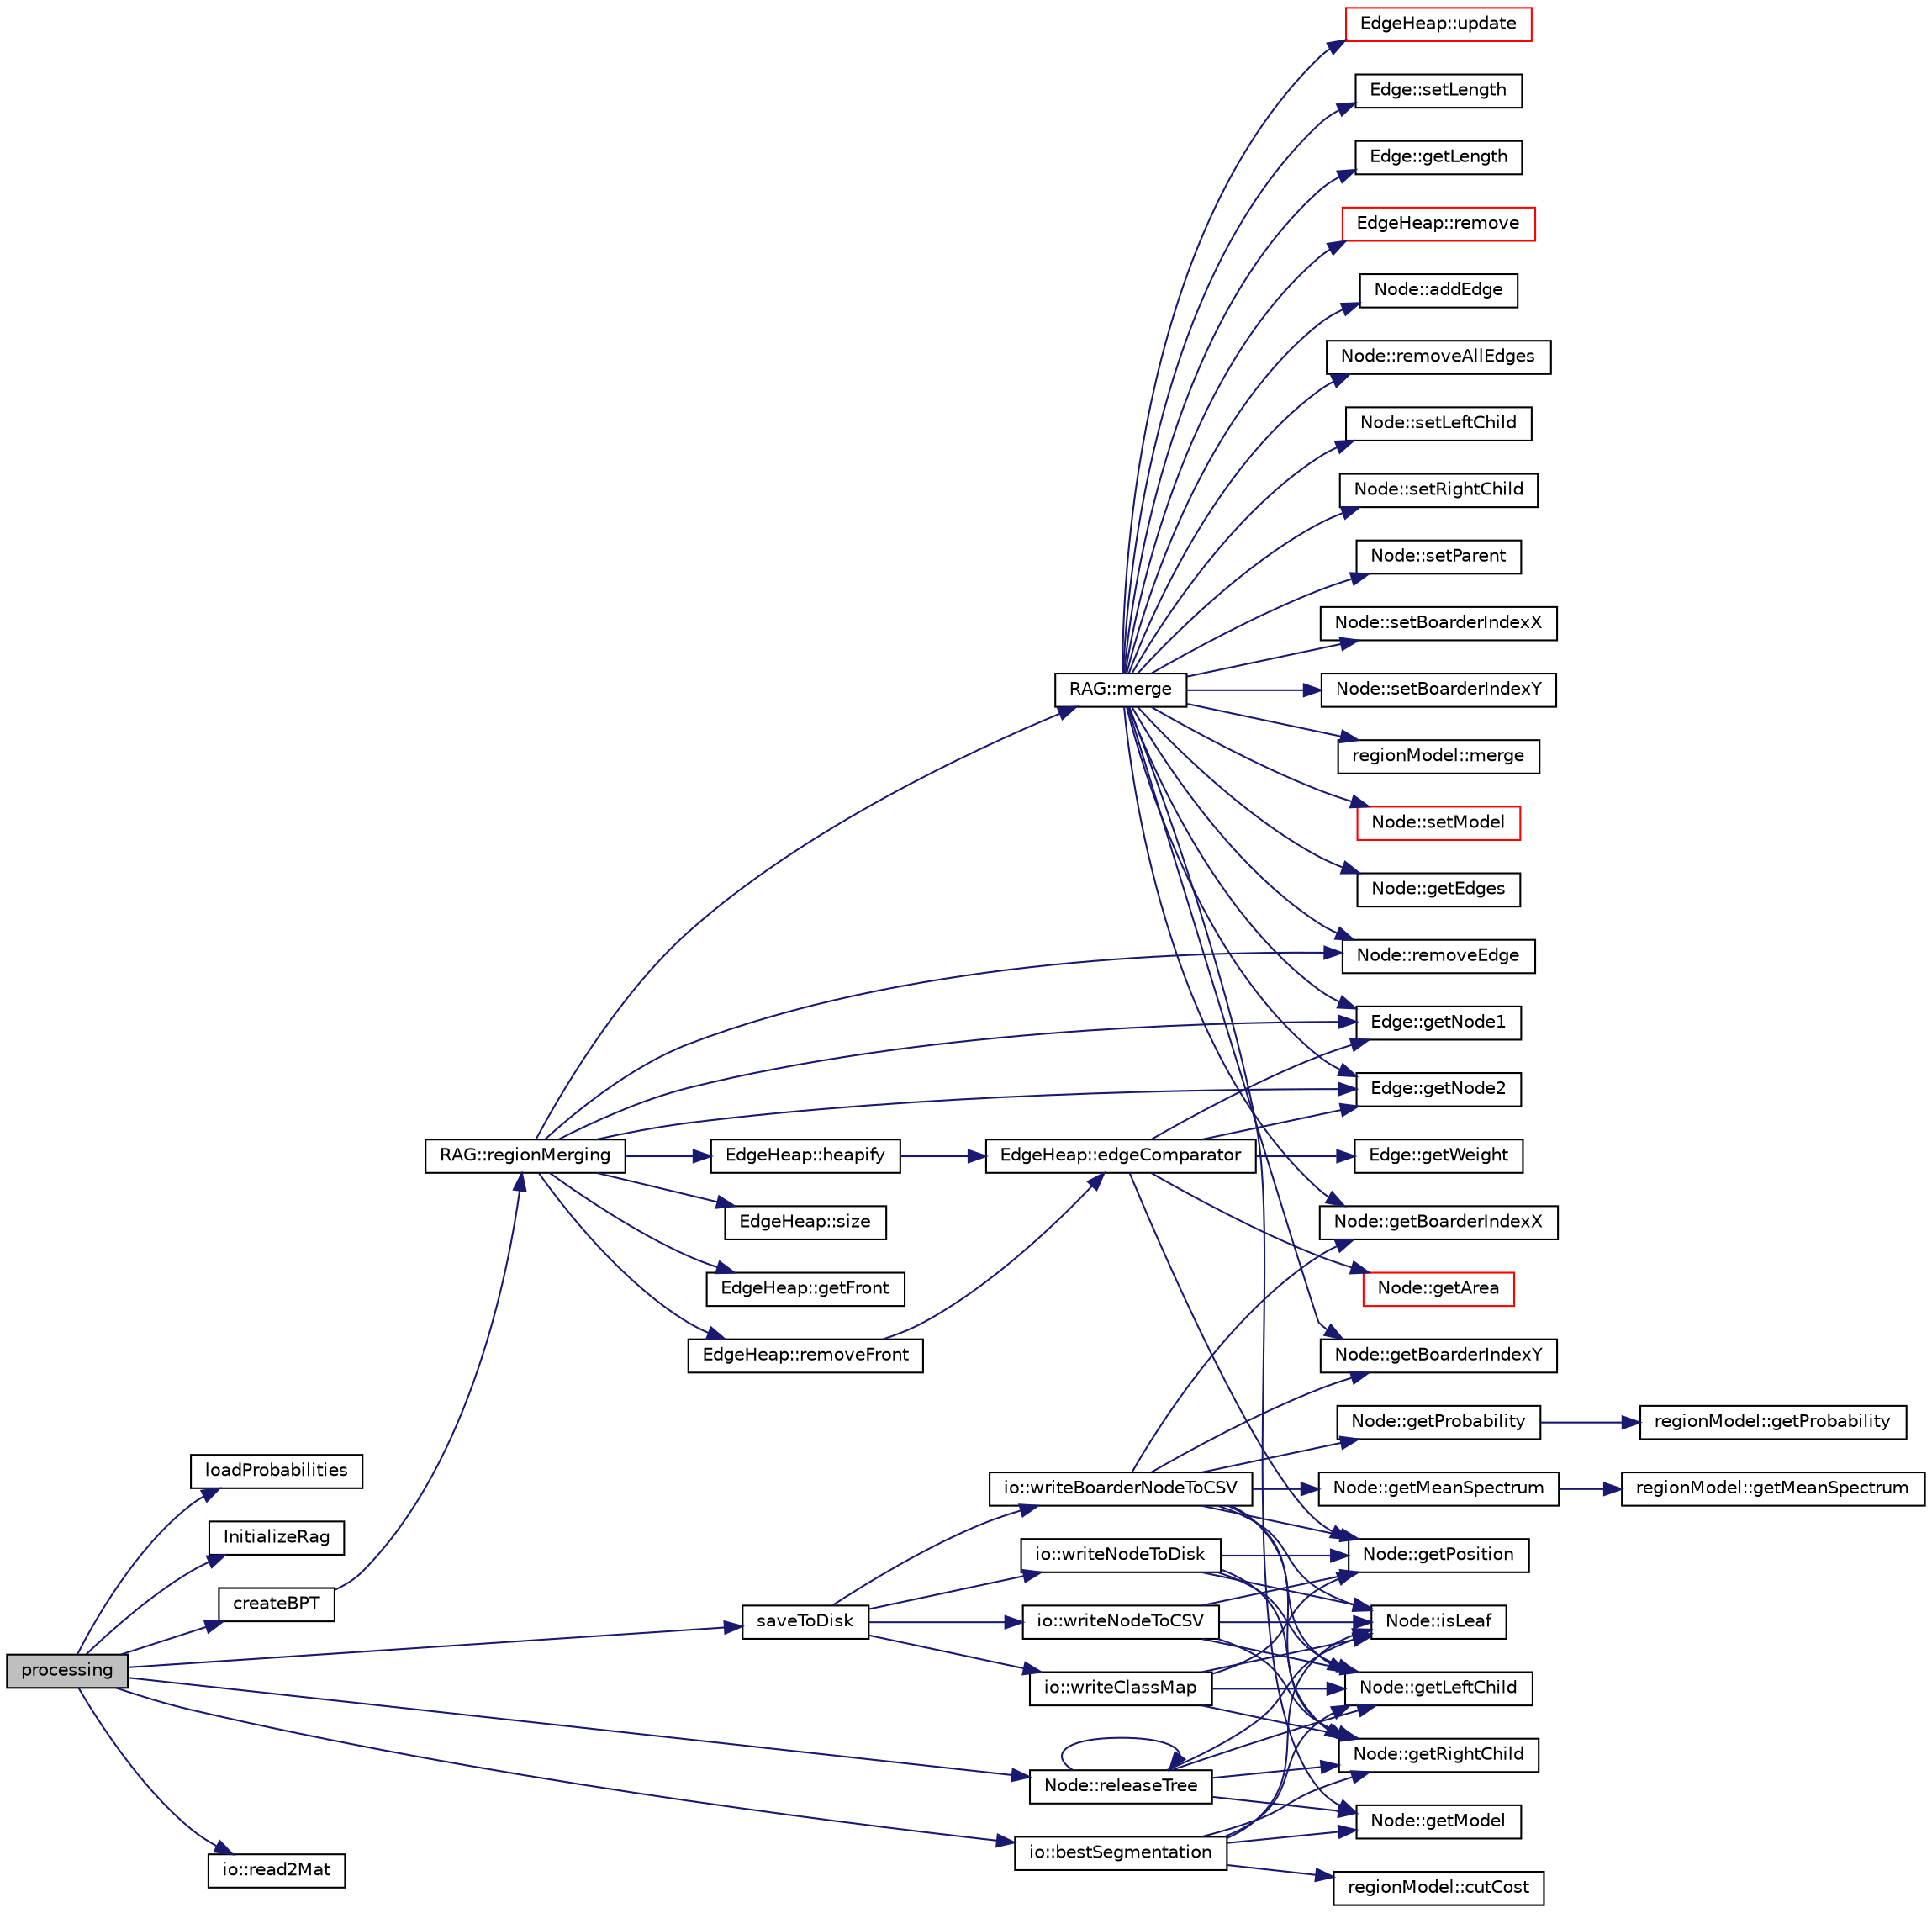 digraph "processing"
{
  edge [fontname="Helvetica",fontsize="10",labelfontname="Helvetica",labelfontsize="10"];
  node [fontname="Helvetica",fontsize="10",shape=record];
  rankdir="LR";
  Node1 [label="processing",height=0.2,width=0.4,color="black", fillcolor="grey75", style="filled", fontcolor="black"];
  Node1 -> Node2 [color="midnightblue",fontsize="10",style="solid",fontname="Helvetica"];
  Node2 [label="loadProbabilities",height=0.2,width=0.4,color="black", fillcolor="white", style="filled",URL="$classimageblock.html#a2790a2d80bb90f6486573acd9e30ee8d"];
  Node1 -> Node3 [color="midnightblue",fontsize="10",style="solid",fontname="Helvetica"];
  Node3 [label="InitializeRag",height=0.2,width=0.4,color="black", fillcolor="white", style="filled",URL="$classimageblock.html#a4dc5072a6ddbe12d09a79535fea86a51"];
  Node1 -> Node4 [color="midnightblue",fontsize="10",style="solid",fontname="Helvetica"];
  Node4 [label="createBPT",height=0.2,width=0.4,color="black", fillcolor="white", style="filled",URL="$classimageblock.html#ab2aa3a58b4e0910082cf07969354644f"];
  Node4 -> Node5 [color="midnightblue",fontsize="10",style="solid",fontname="Helvetica"];
  Node5 [label="RAG::regionMerging",height=0.2,width=0.4,color="black", fillcolor="white", style="filled",URL="$class_r_a_g.html#aa35ff4aa2e8c951da85844341b430d94"];
  Node5 -> Node6 [color="midnightblue",fontsize="10",style="solid",fontname="Helvetica"];
  Node6 [label="EdgeHeap::heapify",height=0.2,width=0.4,color="black", fillcolor="white", style="filled",URL="$class_edge_heap.html#a9162c75ff16e9a609e708dc61ff0395e"];
  Node6 -> Node7 [color="midnightblue",fontsize="10",style="solid",fontname="Helvetica"];
  Node7 [label="EdgeHeap::edgeComparator",height=0.2,width=0.4,color="black", fillcolor="white", style="filled",URL="$class_edge_heap.html#aee27c4b5c5eea1eddad5c9a786c93e17"];
  Node7 -> Node8 [color="midnightblue",fontsize="10",style="solid",fontname="Helvetica"];
  Node8 [label="Edge::getWeight",height=0.2,width=0.4,color="black", fillcolor="white", style="filled",URL="$class_edge.html#ad7bf538ca1cf1d4d108235c5304c458b"];
  Node7 -> Node9 [color="midnightblue",fontsize="10",style="solid",fontname="Helvetica"];
  Node9 [label="Edge::getNode1",height=0.2,width=0.4,color="black", fillcolor="white", style="filled",URL="$class_edge.html#a71b36dea35f97b8f920ee038d068aa1c"];
  Node7 -> Node10 [color="midnightblue",fontsize="10",style="solid",fontname="Helvetica"];
  Node10 [label="Node::getArea",height=0.2,width=0.4,color="red", fillcolor="white", style="filled",URL="$class_node.html#af7f0b67db0505d7e27218d55441a9f7f"];
  Node7 -> Node11 [color="midnightblue",fontsize="10",style="solid",fontname="Helvetica"];
  Node11 [label="Edge::getNode2",height=0.2,width=0.4,color="black", fillcolor="white", style="filled",URL="$class_edge.html#a19de368e9a77bd47d5882a90e51d145d"];
  Node7 -> Node12 [color="midnightblue",fontsize="10",style="solid",fontname="Helvetica"];
  Node12 [label="Node::getPosition",height=0.2,width=0.4,color="black", fillcolor="white", style="filled",URL="$class_node.html#aca18f927d6e3e68be84538066f2ed2e7"];
  Node5 -> Node13 [color="midnightblue",fontsize="10",style="solid",fontname="Helvetica"];
  Node13 [label="EdgeHeap::size",height=0.2,width=0.4,color="black", fillcolor="white", style="filled",URL="$class_edge_heap.html#a22727e9c338fb1aaa6722031445373c3"];
  Node5 -> Node14 [color="midnightblue",fontsize="10",style="solid",fontname="Helvetica"];
  Node14 [label="EdgeHeap::getFront",height=0.2,width=0.4,color="black", fillcolor="white", style="filled",URL="$class_edge_heap.html#aa469a947b30ac1677c6ee71af100f2a8"];
  Node5 -> Node15 [color="midnightblue",fontsize="10",style="solid",fontname="Helvetica"];
  Node15 [label="EdgeHeap::removeFront",height=0.2,width=0.4,color="black", fillcolor="white", style="filled",URL="$class_edge_heap.html#a2e669592316f3b96125656dd603d80fc"];
  Node15 -> Node7 [color="midnightblue",fontsize="10",style="solid",fontname="Helvetica"];
  Node5 -> Node9 [color="midnightblue",fontsize="10",style="solid",fontname="Helvetica"];
  Node5 -> Node11 [color="midnightblue",fontsize="10",style="solid",fontname="Helvetica"];
  Node5 -> Node16 [color="midnightblue",fontsize="10",style="solid",fontname="Helvetica"];
  Node16 [label="Node::removeEdge",height=0.2,width=0.4,color="black", fillcolor="white", style="filled",URL="$class_node.html#a8f6ea43b31c7a34accbc1bba0a8b61e7"];
  Node5 -> Node17 [color="midnightblue",fontsize="10",style="solid",fontname="Helvetica"];
  Node17 [label="RAG::merge",height=0.2,width=0.4,color="black", fillcolor="white", style="filled",URL="$class_r_a_g.html#a1e07bd7d6066bba42af5bd3cd514af54"];
  Node17 -> Node18 [color="midnightblue",fontsize="10",style="solid",fontname="Helvetica"];
  Node18 [label="Node::setLeftChild",height=0.2,width=0.4,color="black", fillcolor="white", style="filled",URL="$class_node.html#a00a545f985471848865b7c0e5b539691"];
  Node17 -> Node19 [color="midnightblue",fontsize="10",style="solid",fontname="Helvetica"];
  Node19 [label="Node::setRightChild",height=0.2,width=0.4,color="black", fillcolor="white", style="filled",URL="$class_node.html#a824fb533782e14577b9aed48c77759eb"];
  Node17 -> Node20 [color="midnightblue",fontsize="10",style="solid",fontname="Helvetica"];
  Node20 [label="Node::setParent",height=0.2,width=0.4,color="black", fillcolor="white", style="filled",URL="$class_node.html#adbea92476d7633b5cec4f0881f1915b4"];
  Node17 -> Node21 [color="midnightblue",fontsize="10",style="solid",fontname="Helvetica"];
  Node21 [label="Node::getBoarderIndexX",height=0.2,width=0.4,color="black", fillcolor="white", style="filled",URL="$class_node.html#ab8d9fa915cf2d13769b17e3464c15dd7"];
  Node17 -> Node22 [color="midnightblue",fontsize="10",style="solid",fontname="Helvetica"];
  Node22 [label="Node::setBoarderIndexX",height=0.2,width=0.4,color="black", fillcolor="white", style="filled",URL="$class_node.html#a45e88c2e78f1b4b8ee1f276c318e8fae"];
  Node17 -> Node23 [color="midnightblue",fontsize="10",style="solid",fontname="Helvetica"];
  Node23 [label="Node::getBoarderIndexY",height=0.2,width=0.4,color="black", fillcolor="white", style="filled",URL="$class_node.html#a2919276627db854e6e7be3fb0f1fe815"];
  Node17 -> Node24 [color="midnightblue",fontsize="10",style="solid",fontname="Helvetica"];
  Node24 [label="Node::setBoarderIndexY",height=0.2,width=0.4,color="black", fillcolor="white", style="filled",URL="$class_node.html#a892f133910a3c2edb5fe2dd5aaad6068"];
  Node17 -> Node25 [color="midnightblue",fontsize="10",style="solid",fontname="Helvetica"];
  Node25 [label="Node::getModel",height=0.2,width=0.4,color="black", fillcolor="white", style="filled",URL="$class_node.html#a412d0d4c9e031df3f73aac5ad0f1fa08"];
  Node17 -> Node26 [color="midnightblue",fontsize="10",style="solid",fontname="Helvetica"];
  Node26 [label="regionModel::merge",height=0.2,width=0.4,color="black", fillcolor="white", style="filled",URL="$classregion_model.html#a250d1ade51383c0fe631d933b5a7d75e"];
  Node17 -> Node27 [color="midnightblue",fontsize="10",style="solid",fontname="Helvetica"];
  Node27 [label="Node::setModel",height=0.2,width=0.4,color="red", fillcolor="white", style="filled",URL="$class_node.html#a9e47fa25cf909c13bff15c324d0d92e9"];
  Node17 -> Node28 [color="midnightblue",fontsize="10",style="solid",fontname="Helvetica"];
  Node28 [label="Node::getEdges",height=0.2,width=0.4,color="black", fillcolor="white", style="filled",URL="$class_node.html#a764a4d9fceaab9a046d40ff9b88277f6"];
  Node17 -> Node29 [color="midnightblue",fontsize="10",style="solid",fontname="Helvetica"];
  Node29 [label="EdgeHeap::update",height=0.2,width=0.4,color="red", fillcolor="white", style="filled",URL="$class_edge_heap.html#ad66bfbeff7358de46c610032abdce3e4"];
  Node17 -> Node30 [color="midnightblue",fontsize="10",style="solid",fontname="Helvetica"];
  Node30 [label="Edge::setLength",height=0.2,width=0.4,color="black", fillcolor="white", style="filled",URL="$class_edge.html#aa5cc06c446043131c4ad2ccafee622a4"];
  Node17 -> Node31 [color="midnightblue",fontsize="10",style="solid",fontname="Helvetica"];
  Node31 [label="Edge::getLength",height=0.2,width=0.4,color="black", fillcolor="white", style="filled",URL="$class_edge.html#a2b56bd5085229d76aecb269198f77b2d"];
  Node17 -> Node9 [color="midnightblue",fontsize="10",style="solid",fontname="Helvetica"];
  Node17 -> Node16 [color="midnightblue",fontsize="10",style="solid",fontname="Helvetica"];
  Node17 -> Node11 [color="midnightblue",fontsize="10",style="solid",fontname="Helvetica"];
  Node17 -> Node32 [color="midnightblue",fontsize="10",style="solid",fontname="Helvetica"];
  Node32 [label="EdgeHeap::remove",height=0.2,width=0.4,color="red", fillcolor="white", style="filled",URL="$class_edge_heap.html#aa90fb708f699ac6165d6f512348461d8"];
  Node17 -> Node33 [color="midnightblue",fontsize="10",style="solid",fontname="Helvetica"];
  Node33 [label="Node::addEdge",height=0.2,width=0.4,color="black", fillcolor="white", style="filled",URL="$class_node.html#a6f22cf3bdc3859d6cba8f15bbc2cb8ea"];
  Node17 -> Node34 [color="midnightblue",fontsize="10",style="solid",fontname="Helvetica"];
  Node34 [label="Node::removeAllEdges",height=0.2,width=0.4,color="black", fillcolor="white", style="filled",URL="$class_node.html#ae1eba591a07e3b678e14767c8b8306c2"];
  Node1 -> Node35 [color="midnightblue",fontsize="10",style="solid",fontname="Helvetica"];
  Node35 [label="io::bestSegmentation",height=0.2,width=0.4,color="black", fillcolor="white", style="filled",URL="$classio.html#aa6b5f19db24f0fbc9ad1630617c0f54b"];
  Node35 -> Node36 [color="midnightblue",fontsize="10",style="solid",fontname="Helvetica"];
  Node36 [label="Node::isLeaf",height=0.2,width=0.4,color="black", fillcolor="white", style="filled",URL="$class_node.html#a9b57b1e6093ef03a48de206e1fe0d5fe"];
  Node35 -> Node37 [color="midnightblue",fontsize="10",style="solid",fontname="Helvetica"];
  Node37 [label="Node::getLeftChild",height=0.2,width=0.4,color="black", fillcolor="white", style="filled",URL="$class_node.html#a8a4d7053614ca51e96eeee9c4b86000f"];
  Node35 -> Node38 [color="midnightblue",fontsize="10",style="solid",fontname="Helvetica"];
  Node38 [label="Node::getRightChild",height=0.2,width=0.4,color="black", fillcolor="white", style="filled",URL="$class_node.html#a4e1a39b09be4bef30b2f6919653ed38d"];
  Node35 -> Node25 [color="midnightblue",fontsize="10",style="solid",fontname="Helvetica"];
  Node35 -> Node39 [color="midnightblue",fontsize="10",style="solid",fontname="Helvetica"];
  Node39 [label="regionModel::cutCost",height=0.2,width=0.4,color="black", fillcolor="white", style="filled",URL="$classregion_model.html#a1035159c75a624fa0ac50ab5b2808a6c"];
  Node1 -> Node40 [color="midnightblue",fontsize="10",style="solid",fontname="Helvetica"];
  Node40 [label="saveToDisk",height=0.2,width=0.4,color="black", fillcolor="white", style="filled",URL="$classimageblock.html#adff5923608b5db36798b0049fe511c00"];
  Node40 -> Node41 [color="midnightblue",fontsize="10",style="solid",fontname="Helvetica"];
  Node41 [label="io::writeNodeToDisk",height=0.2,width=0.4,color="black", fillcolor="white", style="filled",URL="$classio.html#a6940f64416be1998a371c10541f8706a"];
  Node41 -> Node36 [color="midnightblue",fontsize="10",style="solid",fontname="Helvetica"];
  Node41 -> Node12 [color="midnightblue",fontsize="10",style="solid",fontname="Helvetica"];
  Node41 -> Node38 [color="midnightblue",fontsize="10",style="solid",fontname="Helvetica"];
  Node41 -> Node37 [color="midnightblue",fontsize="10",style="solid",fontname="Helvetica"];
  Node40 -> Node42 [color="midnightblue",fontsize="10",style="solid",fontname="Helvetica"];
  Node42 [label="io::writeNodeToCSV",height=0.2,width=0.4,color="black", fillcolor="white", style="filled",URL="$classio.html#a2d5c3a702f6bcf7543c5ecc9cbeddd1a"];
  Node42 -> Node36 [color="midnightblue",fontsize="10",style="solid",fontname="Helvetica"];
  Node42 -> Node12 [color="midnightblue",fontsize="10",style="solid",fontname="Helvetica"];
  Node42 -> Node38 [color="midnightblue",fontsize="10",style="solid",fontname="Helvetica"];
  Node42 -> Node37 [color="midnightblue",fontsize="10",style="solid",fontname="Helvetica"];
  Node40 -> Node43 [color="midnightblue",fontsize="10",style="solid",fontname="Helvetica"];
  Node43 [label="io::writeClassMap",height=0.2,width=0.4,color="black", fillcolor="white", style="filled",URL="$classio.html#abb3c509762160aac710228fe7e5cc108"];
  Node43 -> Node36 [color="midnightblue",fontsize="10",style="solid",fontname="Helvetica"];
  Node43 -> Node12 [color="midnightblue",fontsize="10",style="solid",fontname="Helvetica"];
  Node43 -> Node38 [color="midnightblue",fontsize="10",style="solid",fontname="Helvetica"];
  Node43 -> Node37 [color="midnightblue",fontsize="10",style="solid",fontname="Helvetica"];
  Node40 -> Node44 [color="midnightblue",fontsize="10",style="solid",fontname="Helvetica"];
  Node44 [label="io::writeBoarderNodeToCSV",height=0.2,width=0.4,color="black", fillcolor="white", style="filled",URL="$classio.html#a45290f2fa730337cac405e4e3c978291"];
  Node44 -> Node36 [color="midnightblue",fontsize="10",style="solid",fontname="Helvetica"];
  Node44 -> Node12 [color="midnightblue",fontsize="10",style="solid",fontname="Helvetica"];
  Node44 -> Node21 [color="midnightblue",fontsize="10",style="solid",fontname="Helvetica"];
  Node44 -> Node23 [color="midnightblue",fontsize="10",style="solid",fontname="Helvetica"];
  Node44 -> Node45 [color="midnightblue",fontsize="10",style="solid",fontname="Helvetica"];
  Node45 [label="Node::getMeanSpectrum",height=0.2,width=0.4,color="black", fillcolor="white", style="filled",URL="$class_node.html#aa77f6b508b4f552ed4cd6eda60c9c1d8"];
  Node45 -> Node46 [color="midnightblue",fontsize="10",style="solid",fontname="Helvetica"];
  Node46 [label="regionModel::getMeanSpectrum",height=0.2,width=0.4,color="black", fillcolor="white", style="filled",URL="$classregion_model.html#aee3077cf5b2054468992ddd71eb60853"];
  Node44 -> Node47 [color="midnightblue",fontsize="10",style="solid",fontname="Helvetica"];
  Node47 [label="Node::getProbability",height=0.2,width=0.4,color="black", fillcolor="white", style="filled",URL="$class_node.html#a53c1a2ed2199a9d6b029bb664ba9e899"];
  Node47 -> Node48 [color="midnightblue",fontsize="10",style="solid",fontname="Helvetica"];
  Node48 [label="regionModel::getProbability",height=0.2,width=0.4,color="black", fillcolor="white", style="filled",URL="$classregion_model.html#a8743630d30ed958484d87f9887670a5b"];
  Node44 -> Node38 [color="midnightblue",fontsize="10",style="solid",fontname="Helvetica"];
  Node44 -> Node37 [color="midnightblue",fontsize="10",style="solid",fontname="Helvetica"];
  Node1 -> Node49 [color="midnightblue",fontsize="10",style="solid",fontname="Helvetica"];
  Node49 [label="Node::releaseTree",height=0.2,width=0.4,color="black", fillcolor="white", style="filled",URL="$class_node.html#a1e6284ff6b09d3eee68263bba7dc0c72"];
  Node49 -> Node36 [color="midnightblue",fontsize="10",style="solid",fontname="Helvetica"];
  Node49 -> Node25 [color="midnightblue",fontsize="10",style="solid",fontname="Helvetica"];
  Node49 -> Node37 [color="midnightblue",fontsize="10",style="solid",fontname="Helvetica"];
  Node49 -> Node49 [color="midnightblue",fontsize="10",style="solid",fontname="Helvetica"];
  Node49 -> Node38 [color="midnightblue",fontsize="10",style="solid",fontname="Helvetica"];
  Node1 -> Node50 [color="midnightblue",fontsize="10",style="solid",fontname="Helvetica"];
  Node50 [label="io::read2Mat",height=0.2,width=0.4,color="black", fillcolor="white", style="filled",URL="$classio.html#a50467a4ebe19b812e358887e9f6ac8e0"];
}
